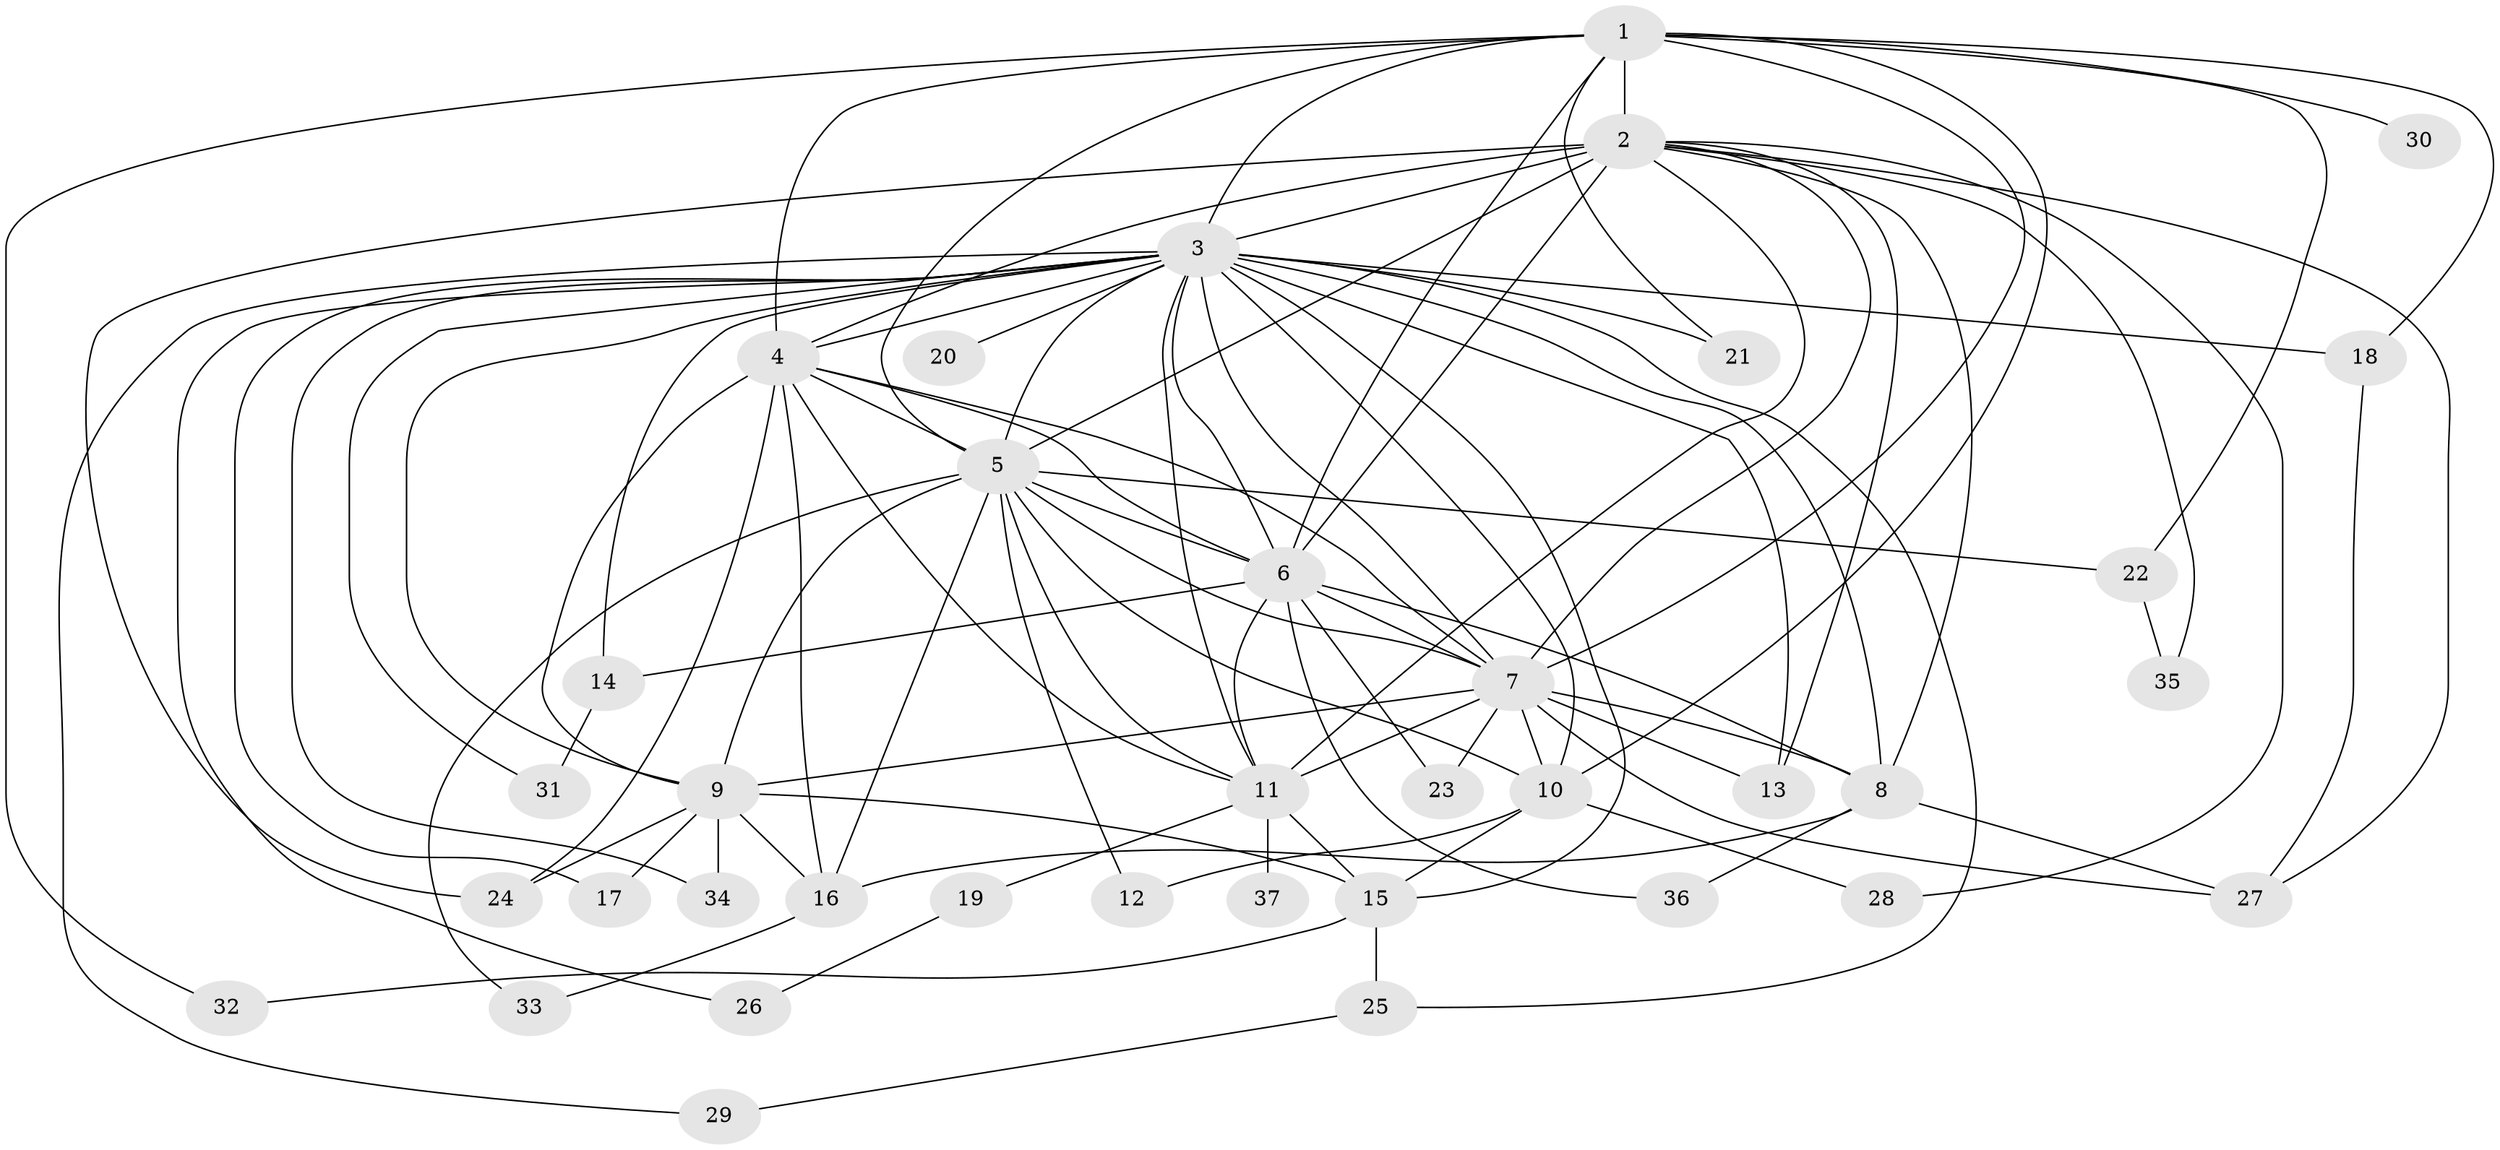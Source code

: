 // original degree distribution, {17: 0.0410958904109589, 16: 0.0410958904109589, 21: 0.0136986301369863, 13: 0.0136986301369863, 19: 0.0136986301369863, 25: 0.0136986301369863, 6: 0.0273972602739726, 9: 0.0136986301369863, 5: 0.0273972602739726, 3: 0.2191780821917808, 2: 0.5616438356164384, 4: 0.0136986301369863}
// Generated by graph-tools (version 1.1) at 2025/34/03/09/25 02:34:39]
// undirected, 37 vertices, 95 edges
graph export_dot {
graph [start="1"]
  node [color=gray90,style=filled];
  1;
  2;
  3;
  4;
  5;
  6;
  7;
  8;
  9;
  10;
  11;
  12;
  13;
  14;
  15;
  16;
  17;
  18;
  19;
  20;
  21;
  22;
  23;
  24;
  25;
  26;
  27;
  28;
  29;
  30;
  31;
  32;
  33;
  34;
  35;
  36;
  37;
  1 -- 2 [weight=2.0];
  1 -- 3 [weight=2.0];
  1 -- 4 [weight=1.0];
  1 -- 5 [weight=1.0];
  1 -- 6 [weight=1.0];
  1 -- 7 [weight=3.0];
  1 -- 10 [weight=1.0];
  1 -- 18 [weight=1.0];
  1 -- 21 [weight=1.0];
  1 -- 22 [weight=1.0];
  1 -- 30 [weight=1.0];
  1 -- 32 [weight=1.0];
  2 -- 3 [weight=4.0];
  2 -- 4 [weight=3.0];
  2 -- 5 [weight=2.0];
  2 -- 6 [weight=2.0];
  2 -- 7 [weight=4.0];
  2 -- 8 [weight=1.0];
  2 -- 11 [weight=2.0];
  2 -- 13 [weight=1.0];
  2 -- 24 [weight=1.0];
  2 -- 27 [weight=1.0];
  2 -- 28 [weight=1.0];
  2 -- 35 [weight=1.0];
  3 -- 4 [weight=2.0];
  3 -- 5 [weight=2.0];
  3 -- 6 [weight=3.0];
  3 -- 7 [weight=4.0];
  3 -- 8 [weight=1.0];
  3 -- 9 [weight=1.0];
  3 -- 10 [weight=2.0];
  3 -- 11 [weight=2.0];
  3 -- 13 [weight=1.0];
  3 -- 14 [weight=1.0];
  3 -- 15 [weight=1.0];
  3 -- 17 [weight=1.0];
  3 -- 18 [weight=1.0];
  3 -- 20 [weight=1.0];
  3 -- 21 [weight=1.0];
  3 -- 25 [weight=1.0];
  3 -- 26 [weight=1.0];
  3 -- 29 [weight=1.0];
  3 -- 31 [weight=1.0];
  3 -- 34 [weight=1.0];
  4 -- 5 [weight=1.0];
  4 -- 6 [weight=1.0];
  4 -- 7 [weight=2.0];
  4 -- 9 [weight=1.0];
  4 -- 11 [weight=1.0];
  4 -- 16 [weight=4.0];
  4 -- 24 [weight=1.0];
  5 -- 6 [weight=1.0];
  5 -- 7 [weight=3.0];
  5 -- 9 [weight=1.0];
  5 -- 10 [weight=1.0];
  5 -- 11 [weight=1.0];
  5 -- 12 [weight=1.0];
  5 -- 16 [weight=1.0];
  5 -- 22 [weight=1.0];
  5 -- 33 [weight=1.0];
  6 -- 7 [weight=2.0];
  6 -- 8 [weight=2.0];
  6 -- 11 [weight=1.0];
  6 -- 14 [weight=1.0];
  6 -- 23 [weight=1.0];
  6 -- 36 [weight=1.0];
  7 -- 8 [weight=1.0];
  7 -- 9 [weight=1.0];
  7 -- 10 [weight=1.0];
  7 -- 11 [weight=11.0];
  7 -- 13 [weight=1.0];
  7 -- 23 [weight=2.0];
  7 -- 27 [weight=1.0];
  8 -- 16 [weight=1.0];
  8 -- 27 [weight=1.0];
  8 -- 36 [weight=1.0];
  9 -- 15 [weight=1.0];
  9 -- 16 [weight=2.0];
  9 -- 17 [weight=1.0];
  9 -- 24 [weight=1.0];
  9 -- 34 [weight=1.0];
  10 -- 12 [weight=1.0];
  10 -- 15 [weight=1.0];
  10 -- 28 [weight=1.0];
  11 -- 15 [weight=1.0];
  11 -- 19 [weight=1.0];
  11 -- 37 [weight=2.0];
  14 -- 31 [weight=1.0];
  15 -- 25 [weight=1.0];
  15 -- 32 [weight=1.0];
  16 -- 33 [weight=1.0];
  18 -- 27 [weight=1.0];
  19 -- 26 [weight=1.0];
  22 -- 35 [weight=1.0];
  25 -- 29 [weight=1.0];
}
